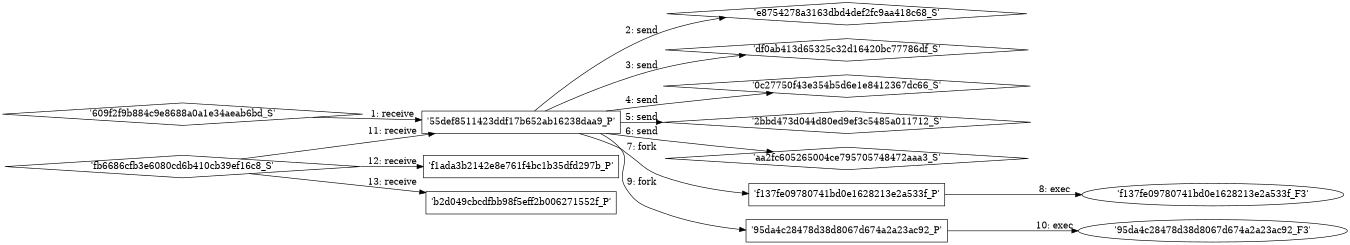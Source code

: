 digraph "D:\Learning\Paper\apt\基于CTI的攻击预警\Dataset\攻击图\ASGfromALLCTI\Threat Source newsletter (June 24, 2021).dot" {
rankdir="LR"
size="9"
fixedsize="false"
splines="true"
nodesep=0.3
ranksep=0
fontsize=10
overlap="scalexy"
engine= "neato"
	"'55def8511423ddf17b652ab16238daa9_P'" [node_type=Process shape=box]
	"'609f2f9b884c9e8688a0a1e34aeab6bd_S'" [node_type=Socket shape=diamond]
	"'609f2f9b884c9e8688a0a1e34aeab6bd_S'" -> "'55def8511423ddf17b652ab16238daa9_P'" [label="1: receive"]
	"'e8754278a3163dbd4def2fc9aa418c68_S'" [node_type=Socket shape=diamond]
	"'55def8511423ddf17b652ab16238daa9_P'" [node_type=Process shape=box]
	"'55def8511423ddf17b652ab16238daa9_P'" -> "'e8754278a3163dbd4def2fc9aa418c68_S'" [label="2: send"]
	"'df0ab413d65325c32d16420bc77786df_S'" [node_type=Socket shape=diamond]
	"'55def8511423ddf17b652ab16238daa9_P'" [node_type=Process shape=box]
	"'55def8511423ddf17b652ab16238daa9_P'" -> "'df0ab413d65325c32d16420bc77786df_S'" [label="3: send"]
	"'0c27750f43e354b5d6e1e8412367dc66_S'" [node_type=Socket shape=diamond]
	"'55def8511423ddf17b652ab16238daa9_P'" [node_type=Process shape=box]
	"'55def8511423ddf17b652ab16238daa9_P'" -> "'0c27750f43e354b5d6e1e8412367dc66_S'" [label="4: send"]
	"'2bbd473d044d80ed9ef3c5485a011712_S'" [node_type=Socket shape=diamond]
	"'55def8511423ddf17b652ab16238daa9_P'" [node_type=Process shape=box]
	"'55def8511423ddf17b652ab16238daa9_P'" -> "'2bbd473d044d80ed9ef3c5485a011712_S'" [label="5: send"]
	"'aa2fc605265004ce795705748472aaa3_S'" [node_type=Socket shape=diamond]
	"'55def8511423ddf17b652ab16238daa9_P'" [node_type=Process shape=box]
	"'55def8511423ddf17b652ab16238daa9_P'" -> "'aa2fc605265004ce795705748472aaa3_S'" [label="6: send"]
	"'55def8511423ddf17b652ab16238daa9_P'" [node_type=Process shape=box]
	"'f137fe09780741bd0e1628213e2a533f_P'" [node_type=Process shape=box]
	"'55def8511423ddf17b652ab16238daa9_P'" -> "'f137fe09780741bd0e1628213e2a533f_P'" [label="7: fork"]
	"'f137fe09780741bd0e1628213e2a533f_P'" [node_type=Process shape=box]
	"'f137fe09780741bd0e1628213e2a533f_F3'" [node_type=File shape=ellipse]
	"'f137fe09780741bd0e1628213e2a533f_P'" -> "'f137fe09780741bd0e1628213e2a533f_F3'" [label="8: exec"]
	"'55def8511423ddf17b652ab16238daa9_P'" [node_type=Process shape=box]
	"'95da4c28478d38d8067d674a2a23ac92_P'" [node_type=Process shape=box]
	"'55def8511423ddf17b652ab16238daa9_P'" -> "'95da4c28478d38d8067d674a2a23ac92_P'" [label="9: fork"]
	"'95da4c28478d38d8067d674a2a23ac92_P'" [node_type=Process shape=box]
	"'95da4c28478d38d8067d674a2a23ac92_F3'" [node_type=File shape=ellipse]
	"'95da4c28478d38d8067d674a2a23ac92_P'" -> "'95da4c28478d38d8067d674a2a23ac92_F3'" [label="10: exec"]
	"'55def8511423ddf17b652ab16238daa9_P'" [node_type=Process shape=box]
	"'fb6686cfb3e6080cd6b410cb39ef16c8_S'" [node_type=Socket shape=diamond]
	"'fb6686cfb3e6080cd6b410cb39ef16c8_S'" -> "'55def8511423ddf17b652ab16238daa9_P'" [label="11: receive"]
	"'f1ada3b2142e8e761f4bc1b35dfd297b_P'" [node_type=Process shape=box]
	"'fb6686cfb3e6080cd6b410cb39ef16c8_S'" [node_type=Socket shape=diamond]
	"'fb6686cfb3e6080cd6b410cb39ef16c8_S'" -> "'f1ada3b2142e8e761f4bc1b35dfd297b_P'" [label="12: receive"]
	"'b2d049cbcdfbb98f5eff2b006271552f_P'" [node_type=Process shape=box]
	"'fb6686cfb3e6080cd6b410cb39ef16c8_S'" [node_type=Socket shape=diamond]
	"'fb6686cfb3e6080cd6b410cb39ef16c8_S'" -> "'b2d049cbcdfbb98f5eff2b006271552f_P'" [label="13: receive"]
}
